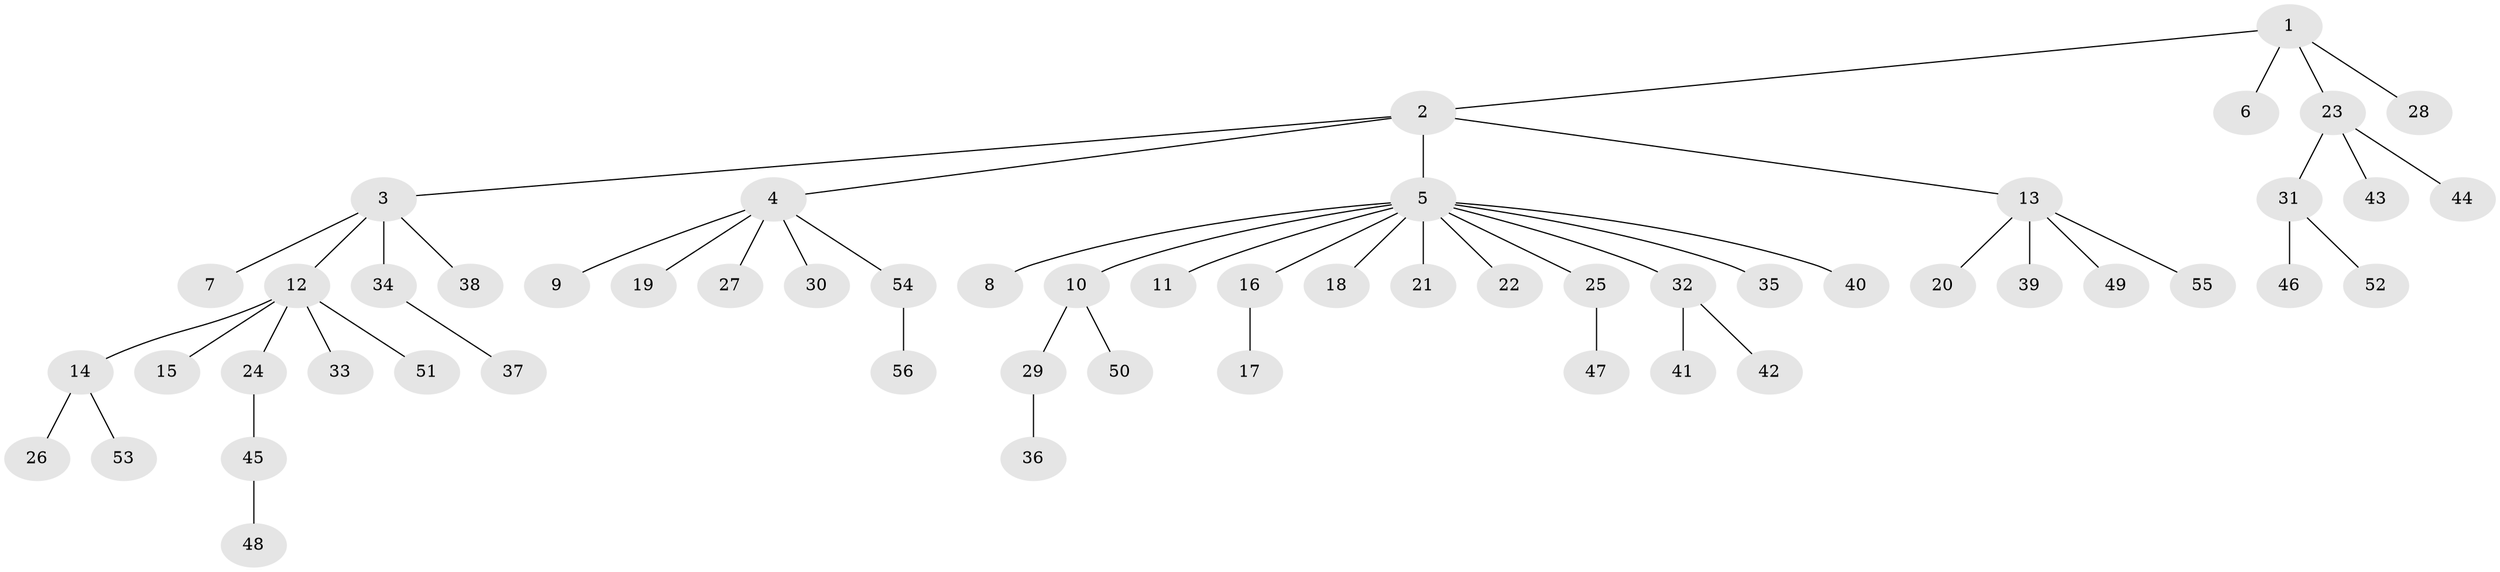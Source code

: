// Generated by graph-tools (version 1.1) at 2025/14/03/09/25 04:14:47]
// undirected, 56 vertices, 55 edges
graph export_dot {
graph [start="1"]
  node [color=gray90,style=filled];
  1;
  2;
  3;
  4;
  5;
  6;
  7;
  8;
  9;
  10;
  11;
  12;
  13;
  14;
  15;
  16;
  17;
  18;
  19;
  20;
  21;
  22;
  23;
  24;
  25;
  26;
  27;
  28;
  29;
  30;
  31;
  32;
  33;
  34;
  35;
  36;
  37;
  38;
  39;
  40;
  41;
  42;
  43;
  44;
  45;
  46;
  47;
  48;
  49;
  50;
  51;
  52;
  53;
  54;
  55;
  56;
  1 -- 2;
  1 -- 6;
  1 -- 23;
  1 -- 28;
  2 -- 3;
  2 -- 4;
  2 -- 5;
  2 -- 13;
  3 -- 7;
  3 -- 12;
  3 -- 34;
  3 -- 38;
  4 -- 9;
  4 -- 19;
  4 -- 27;
  4 -- 30;
  4 -- 54;
  5 -- 8;
  5 -- 10;
  5 -- 11;
  5 -- 16;
  5 -- 18;
  5 -- 21;
  5 -- 22;
  5 -- 25;
  5 -- 32;
  5 -- 35;
  5 -- 40;
  10 -- 29;
  10 -- 50;
  12 -- 14;
  12 -- 15;
  12 -- 24;
  12 -- 33;
  12 -- 51;
  13 -- 20;
  13 -- 39;
  13 -- 49;
  13 -- 55;
  14 -- 26;
  14 -- 53;
  16 -- 17;
  23 -- 31;
  23 -- 43;
  23 -- 44;
  24 -- 45;
  25 -- 47;
  29 -- 36;
  31 -- 46;
  31 -- 52;
  32 -- 41;
  32 -- 42;
  34 -- 37;
  45 -- 48;
  54 -- 56;
}
